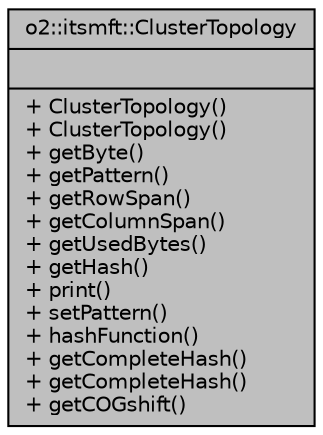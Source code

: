 digraph "o2::itsmft::ClusterTopology"
{
 // INTERACTIVE_SVG=YES
  bgcolor="transparent";
  edge [fontname="Helvetica",fontsize="10",labelfontname="Helvetica",labelfontsize="10"];
  node [fontname="Helvetica",fontsize="10",shape=record];
  Node1 [label="{o2::itsmft::ClusterTopology\n||+ ClusterTopology()\l+ ClusterTopology()\l+ getByte()\l+ getPattern()\l+ getRowSpan()\l+ getColumnSpan()\l+ getUsedBytes()\l+ getHash()\l+ print()\l+ setPattern()\l+ hashFunction()\l+ getCompleteHash()\l+ getCompleteHash()\l+ getCOGshift()\l}",height=0.2,width=0.4,color="black", fillcolor="grey75", style="filled", fontcolor="black"];
}
